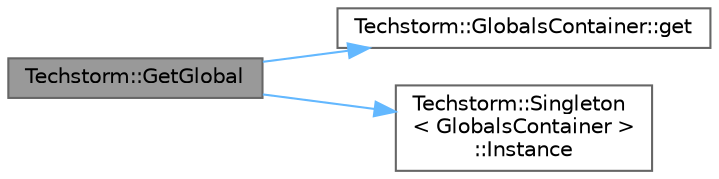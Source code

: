 digraph "Techstorm::GetGlobal"
{
 // LATEX_PDF_SIZE
  bgcolor="transparent";
  edge [fontname=Helvetica,fontsize=10,labelfontname=Helvetica,labelfontsize=10];
  node [fontname=Helvetica,fontsize=10,shape=box,height=0.2,width=0.4];
  rankdir="LR";
  Node1 [id="Node000001",label="Techstorm::GetGlobal",height=0.2,width=0.4,color="gray40", fillcolor="grey60", style="filled", fontcolor="black",tooltip=" "];
  Node1 -> Node2 [id="edge3_Node000001_Node000002",color="steelblue1",style="solid",tooltip=" "];
  Node2 [id="Node000002",label="Techstorm::GlobalsContainer::get",height=0.2,width=0.4,color="grey40", fillcolor="white", style="filled",URL="$d7/d44/class_techstorm_1_1_globals_container.html#a24af1360a5c40f3db57d1a2fef410357",tooltip=" "];
  Node1 -> Node3 [id="edge4_Node000001_Node000003",color="steelblue1",style="solid",tooltip=" "];
  Node3 [id="Node000003",label="Techstorm::Singleton\l\< GlobalsContainer \>\l::Instance",height=0.2,width=0.4,color="grey40", fillcolor="white", style="filled",URL="$d5/d55/class_techstorm_1_1_singleton.html#a992b0c97479f1cca7c5027314207f5be",tooltip=" "];
}
